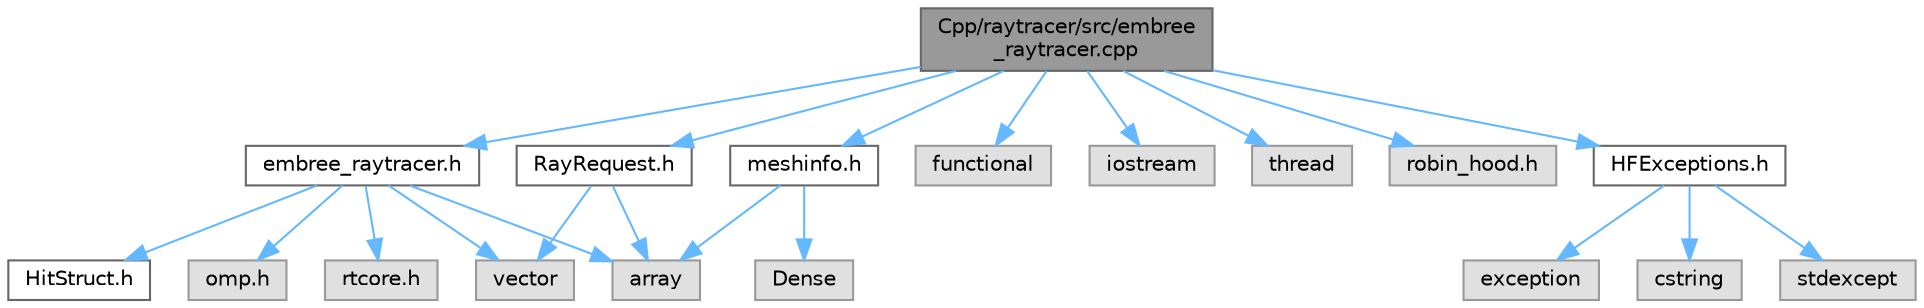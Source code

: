 digraph "Cpp/raytracer/src/embree_raytracer.cpp"
{
 // LATEX_PDF_SIZE
  bgcolor="transparent";
  edge [fontname=Helvetica,fontsize=10,labelfontname=Helvetica,labelfontsize=10];
  node [fontname=Helvetica,fontsize=10,shape=box,height=0.2,width=0.4];
  Node1 [label="Cpp/raytracer/src/embree\l_raytracer.cpp",height=0.2,width=0.4,color="gray40", fillcolor="grey60", style="filled", fontcolor="black",tooltip="Contains implementation for the EmbreeRayTracer"];
  Node1 -> Node2 [color="steelblue1",style="solid"];
  Node2 [label="embree_raytracer.h",height=0.2,width=0.4,color="grey40", fillcolor="white", style="filled",URL="$a00212.html",tooltip="Contains definitions for the EmbreeRayTracer"];
  Node2 -> Node3 [color="steelblue1",style="solid"];
  Node3 [label="rtcore.h",height=0.2,width=0.4,color="grey60", fillcolor="#E0E0E0", style="filled",tooltip=" "];
  Node2 -> Node4 [color="steelblue1",style="solid"];
  Node4 [label="vector",height=0.2,width=0.4,color="grey60", fillcolor="#E0E0E0", style="filled",tooltip=" "];
  Node2 -> Node5 [color="steelblue1",style="solid"];
  Node5 [label="array",height=0.2,width=0.4,color="grey60", fillcolor="#E0E0E0", style="filled",tooltip=" "];
  Node2 -> Node6 [color="steelblue1",style="solid"];
  Node6 [label="HitStruct.h",height=0.2,width=0.4,color="grey40", fillcolor="white", style="filled",URL="$a00218.html",tooltip=" "];
  Node2 -> Node7 [color="steelblue1",style="solid"];
  Node7 [label="omp.h",height=0.2,width=0.4,color="grey60", fillcolor="#E0E0E0", style="filled",tooltip=" "];
  Node1 -> Node8 [color="steelblue1",style="solid"];
  Node8 [label="functional",height=0.2,width=0.4,color="grey60", fillcolor="#E0E0E0", style="filled",tooltip=" "];
  Node1 -> Node9 [color="steelblue1",style="solid"];
  Node9 [label="iostream",height=0.2,width=0.4,color="grey60", fillcolor="#E0E0E0", style="filled",tooltip=" "];
  Node1 -> Node10 [color="steelblue1",style="solid"];
  Node10 [label="thread",height=0.2,width=0.4,color="grey60", fillcolor="#E0E0E0", style="filled",tooltip=" "];
  Node1 -> Node11 [color="steelblue1",style="solid"];
  Node11 [label="robin_hood.h",height=0.2,width=0.4,color="grey60", fillcolor="#E0E0E0", style="filled",tooltip=" "];
  Node1 -> Node12 [color="steelblue1",style="solid"];
  Node12 [label="meshinfo.h",height=0.2,width=0.4,color="grey40", fillcolor="white", style="filled",URL="$a00185.html",tooltip="Contains definitions for the MeshInfo class."];
  Node12 -> Node13 [color="steelblue1",style="solid"];
  Node13 [label="Dense",height=0.2,width=0.4,color="grey60", fillcolor="#E0E0E0", style="filled",tooltip=" "];
  Node12 -> Node5 [color="steelblue1",style="solid"];
  Node1 -> Node14 [color="steelblue1",style="solid"];
  Node14 [label="RayRequest.h",height=0.2,width=0.4,color="grey40", fillcolor="white", style="filled",URL="$a00236.html",tooltip="Contains definitions for the RayTracer namespace."];
  Node14 -> Node4 [color="steelblue1",style="solid"];
  Node14 -> Node5 [color="steelblue1",style="solid"];
  Node1 -> Node15 [color="steelblue1",style="solid"];
  Node15 [label="HFExceptions.h",height=0.2,width=0.4,color="grey40", fillcolor="white", style="filled",URL="$a00176.html",tooltip="Contains definitions for the Exceptions namespace."];
  Node15 -> Node16 [color="steelblue1",style="solid"];
  Node16 [label="exception",height=0.2,width=0.4,color="grey60", fillcolor="#E0E0E0", style="filled",tooltip=" "];
  Node15 -> Node17 [color="steelblue1",style="solid"];
  Node17 [label="cstring",height=0.2,width=0.4,color="grey60", fillcolor="#E0E0E0", style="filled",tooltip=" "];
  Node15 -> Node18 [color="steelblue1",style="solid"];
  Node18 [label="stdexcept",height=0.2,width=0.4,color="grey60", fillcolor="#E0E0E0", style="filled",tooltip=" "];
}
